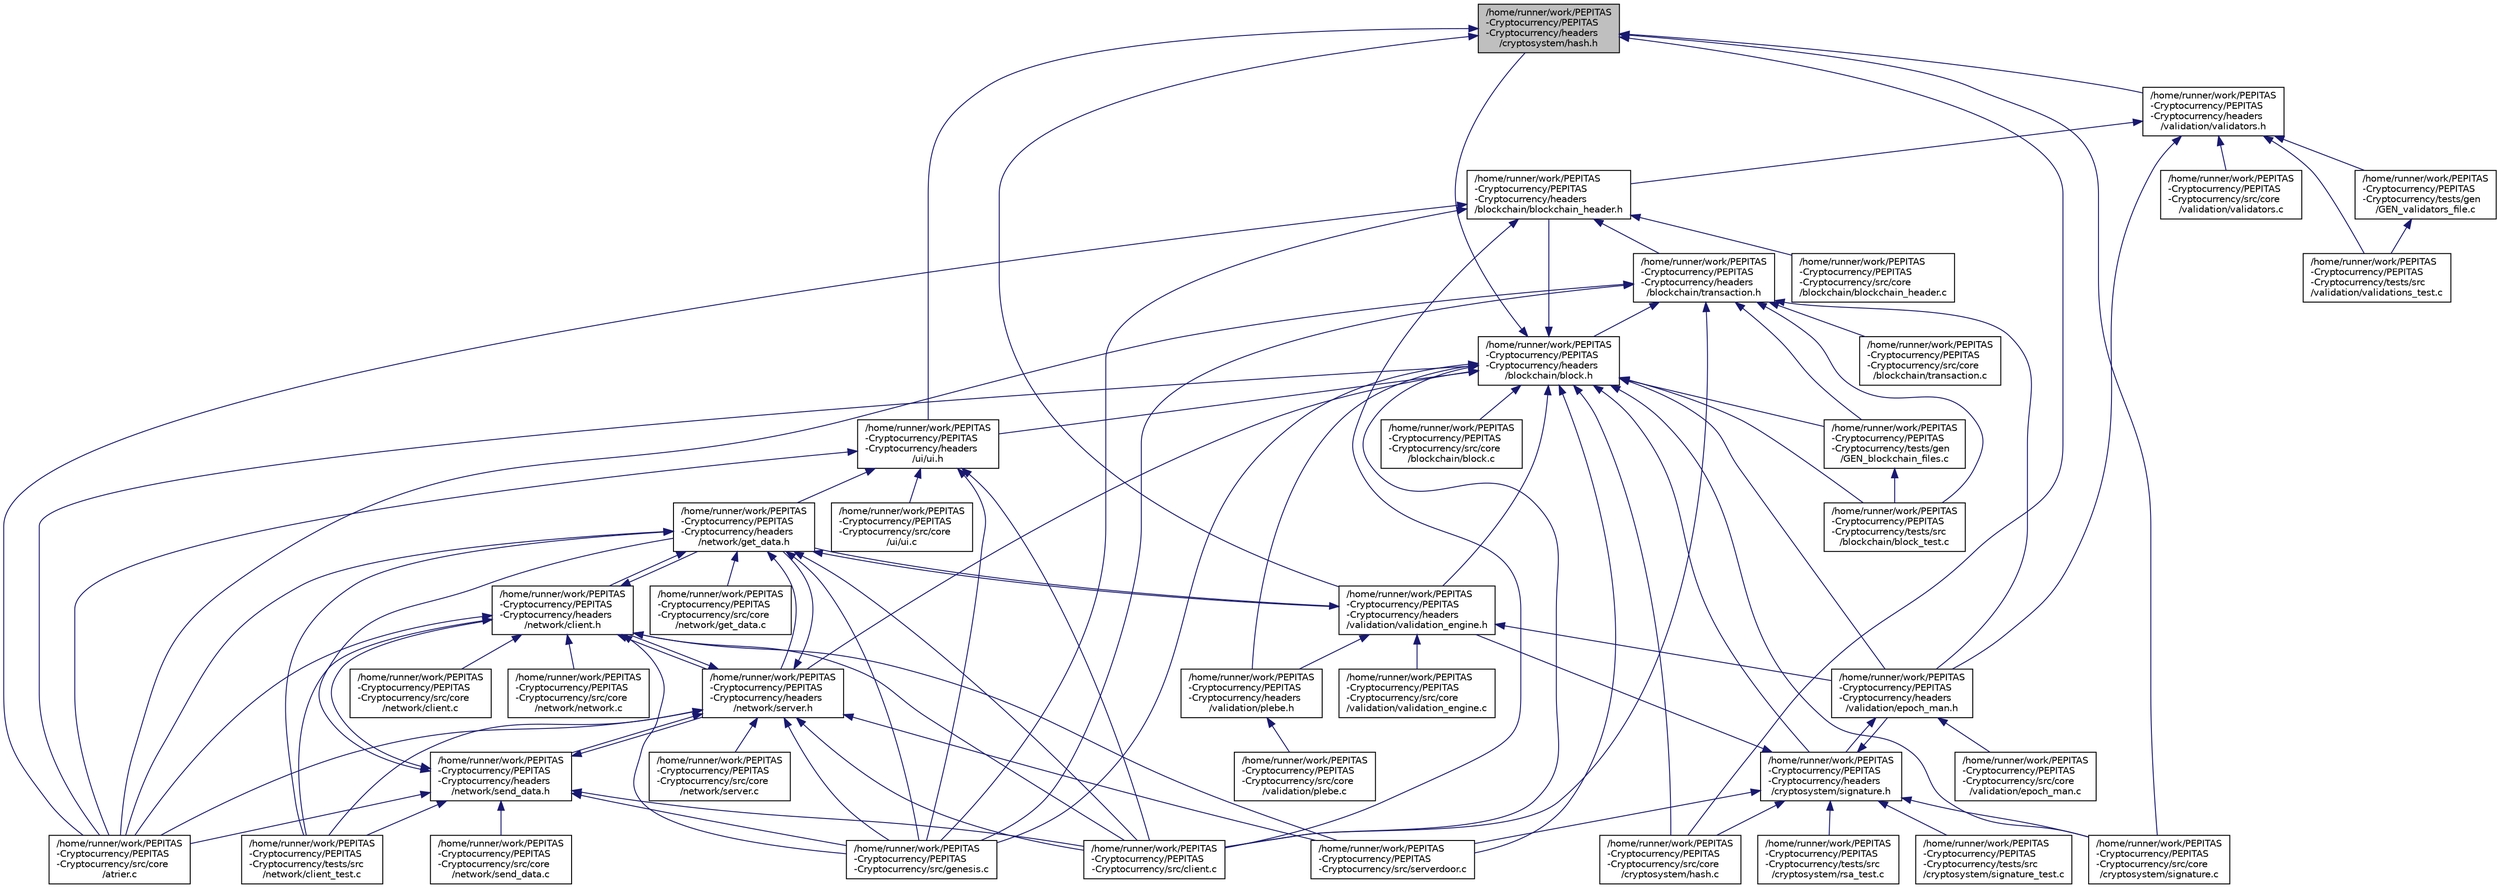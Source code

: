 digraph "/home/runner/work/PEPITAS-Cryptocurrency/PEPITAS-Cryptocurrency/headers/cryptosystem/hash.h"
{
 // LATEX_PDF_SIZE
  edge [fontname="Helvetica",fontsize="10",labelfontname="Helvetica",labelfontsize="10"];
  node [fontname="Helvetica",fontsize="10",shape=record];
  Node1 [label="/home/runner/work/PEPITAS\l-Cryptocurrency/PEPITAS\l-Cryptocurrency/headers\l/cryptosystem/hash.h",height=0.2,width=0.4,color="black", fillcolor="grey75", style="filled", fontcolor="black",tooltip=" "];
  Node1 -> Node2 [dir="back",color="midnightblue",fontsize="10",style="solid",fontname="Helvetica"];
  Node2 [label="/home/runner/work/PEPITAS\l-Cryptocurrency/PEPITAS\l-Cryptocurrency/headers\l/ui/ui.h",height=0.2,width=0.4,color="black", fillcolor="white", style="filled",URL="$ui_8h.html",tooltip=" "];
  Node2 -> Node3 [dir="back",color="midnightblue",fontsize="10",style="solid",fontname="Helvetica"];
  Node3 [label="/home/runner/work/PEPITAS\l-Cryptocurrency/PEPITAS\l-Cryptocurrency/headers\l/network/get_data.h",height=0.2,width=0.4,color="black", fillcolor="white", style="filled",URL="$get__data_8h.html",tooltip=" "];
  Node3 -> Node4 [dir="back",color="midnightblue",fontsize="10",style="solid",fontname="Helvetica"];
  Node4 [label="/home/runner/work/PEPITAS\l-Cryptocurrency/PEPITAS\l-Cryptocurrency/headers\l/network/client.h",height=0.2,width=0.4,color="black", fillcolor="white", style="filled",URL="$network_2client_8h.html",tooltip=" "];
  Node4 -> Node3 [dir="back",color="midnightblue",fontsize="10",style="solid",fontname="Helvetica"];
  Node4 -> Node5 [dir="back",color="midnightblue",fontsize="10",style="solid",fontname="Helvetica"];
  Node5 [label="/home/runner/work/PEPITAS\l-Cryptocurrency/PEPITAS\l-Cryptocurrency/headers\l/network/server.h",height=0.2,width=0.4,color="black", fillcolor="white", style="filled",URL="$server_8h.html",tooltip=" "];
  Node5 -> Node4 [dir="back",color="midnightblue",fontsize="10",style="solid",fontname="Helvetica"];
  Node5 -> Node3 [dir="back",color="midnightblue",fontsize="10",style="solid",fontname="Helvetica"];
  Node5 -> Node6 [dir="back",color="midnightblue",fontsize="10",style="solid",fontname="Helvetica"];
  Node6 [label="/home/runner/work/PEPITAS\l-Cryptocurrency/PEPITAS\l-Cryptocurrency/headers\l/network/send_data.h",height=0.2,width=0.4,color="black", fillcolor="white", style="filled",URL="$send__data_8h.html",tooltip=" "];
  Node6 -> Node4 [dir="back",color="midnightblue",fontsize="10",style="solid",fontname="Helvetica"];
  Node6 -> Node3 [dir="back",color="midnightblue",fontsize="10",style="solid",fontname="Helvetica"];
  Node6 -> Node5 [dir="back",color="midnightblue",fontsize="10",style="solid",fontname="Helvetica"];
  Node6 -> Node7 [dir="back",color="midnightblue",fontsize="10",style="solid",fontname="Helvetica"];
  Node7 [label="/home/runner/work/PEPITAS\l-Cryptocurrency/PEPITAS\l-Cryptocurrency/src/client.c",height=0.2,width=0.4,color="black", fillcolor="white", style="filled",URL="$client_8c.html",tooltip=" "];
  Node6 -> Node8 [dir="back",color="midnightblue",fontsize="10",style="solid",fontname="Helvetica"];
  Node8 [label="/home/runner/work/PEPITAS\l-Cryptocurrency/PEPITAS\l-Cryptocurrency/src/core\l/atrier.c",height=0.2,width=0.4,color="black", fillcolor="white", style="filled",URL="$atrier_8c.html",tooltip=" "];
  Node6 -> Node9 [dir="back",color="midnightblue",fontsize="10",style="solid",fontname="Helvetica"];
  Node9 [label="/home/runner/work/PEPITAS\l-Cryptocurrency/PEPITAS\l-Cryptocurrency/src/core\l/network/send_data.c",height=0.2,width=0.4,color="black", fillcolor="white", style="filled",URL="$send__data_8c.html",tooltip=" "];
  Node6 -> Node10 [dir="back",color="midnightblue",fontsize="10",style="solid",fontname="Helvetica"];
  Node10 [label="/home/runner/work/PEPITAS\l-Cryptocurrency/PEPITAS\l-Cryptocurrency/src/genesis.c",height=0.2,width=0.4,color="black", fillcolor="white", style="filled",URL="$genesis_8c.html",tooltip=" "];
  Node6 -> Node11 [dir="back",color="midnightblue",fontsize="10",style="solid",fontname="Helvetica"];
  Node11 [label="/home/runner/work/PEPITAS\l-Cryptocurrency/PEPITAS\l-Cryptocurrency/tests/src\l/network/client_test.c",height=0.2,width=0.4,color="black", fillcolor="white", style="filled",URL="$client__test_8c.html",tooltip=" "];
  Node5 -> Node7 [dir="back",color="midnightblue",fontsize="10",style="solid",fontname="Helvetica"];
  Node5 -> Node8 [dir="back",color="midnightblue",fontsize="10",style="solid",fontname="Helvetica"];
  Node5 -> Node12 [dir="back",color="midnightblue",fontsize="10",style="solid",fontname="Helvetica"];
  Node12 [label="/home/runner/work/PEPITAS\l-Cryptocurrency/PEPITAS\l-Cryptocurrency/src/core\l/network/server.c",height=0.2,width=0.4,color="black", fillcolor="white", style="filled",URL="$server_8c.html",tooltip=" "];
  Node5 -> Node10 [dir="back",color="midnightblue",fontsize="10",style="solid",fontname="Helvetica"];
  Node5 -> Node13 [dir="back",color="midnightblue",fontsize="10",style="solid",fontname="Helvetica"];
  Node13 [label="/home/runner/work/PEPITAS\l-Cryptocurrency/PEPITAS\l-Cryptocurrency/src/serverdoor.c",height=0.2,width=0.4,color="black", fillcolor="white", style="filled",URL="$serverdoor_8c.html",tooltip=" "];
  Node5 -> Node11 [dir="back",color="midnightblue",fontsize="10",style="solid",fontname="Helvetica"];
  Node4 -> Node7 [dir="back",color="midnightblue",fontsize="10",style="solid",fontname="Helvetica"];
  Node4 -> Node8 [dir="back",color="midnightblue",fontsize="10",style="solid",fontname="Helvetica"];
  Node4 -> Node14 [dir="back",color="midnightblue",fontsize="10",style="solid",fontname="Helvetica"];
  Node14 [label="/home/runner/work/PEPITAS\l-Cryptocurrency/PEPITAS\l-Cryptocurrency/src/core\l/network/client.c",height=0.2,width=0.4,color="black", fillcolor="white", style="filled",URL="$core_2network_2client_8c.html",tooltip=" "];
  Node4 -> Node15 [dir="back",color="midnightblue",fontsize="10",style="solid",fontname="Helvetica"];
  Node15 [label="/home/runner/work/PEPITAS\l-Cryptocurrency/PEPITAS\l-Cryptocurrency/src/core\l/network/network.c",height=0.2,width=0.4,color="black", fillcolor="white", style="filled",URL="$network_8c.html",tooltip=" "];
  Node4 -> Node10 [dir="back",color="midnightblue",fontsize="10",style="solid",fontname="Helvetica"];
  Node4 -> Node13 [dir="back",color="midnightblue",fontsize="10",style="solid",fontname="Helvetica"];
  Node4 -> Node11 [dir="back",color="midnightblue",fontsize="10",style="solid",fontname="Helvetica"];
  Node3 -> Node5 [dir="back",color="midnightblue",fontsize="10",style="solid",fontname="Helvetica"];
  Node3 -> Node16 [dir="back",color="midnightblue",fontsize="10",style="solid",fontname="Helvetica"];
  Node16 [label="/home/runner/work/PEPITAS\l-Cryptocurrency/PEPITAS\l-Cryptocurrency/headers\l/validation/validation_engine.h",height=0.2,width=0.4,color="black", fillcolor="white", style="filled",URL="$validation__engine_8h.html",tooltip=" "];
  Node16 -> Node3 [dir="back",color="midnightblue",fontsize="10",style="solid",fontname="Helvetica"];
  Node16 -> Node17 [dir="back",color="midnightblue",fontsize="10",style="solid",fontname="Helvetica"];
  Node17 [label="/home/runner/work/PEPITAS\l-Cryptocurrency/PEPITAS\l-Cryptocurrency/headers\l/validation/epoch_man.h",height=0.2,width=0.4,color="black", fillcolor="white", style="filled",URL="$epoch__man_8h.html",tooltip=" "];
  Node17 -> Node18 [dir="back",color="midnightblue",fontsize="10",style="solid",fontname="Helvetica"];
  Node18 [label="/home/runner/work/PEPITAS\l-Cryptocurrency/PEPITAS\l-Cryptocurrency/headers\l/cryptosystem/signature.h",height=0.2,width=0.4,color="black", fillcolor="white", style="filled",URL="$signature_8h.html",tooltip=" "];
  Node18 -> Node17 [dir="back",color="midnightblue",fontsize="10",style="solid",fontname="Helvetica"];
  Node18 -> Node16 [dir="back",color="midnightblue",fontsize="10",style="solid",fontname="Helvetica"];
  Node18 -> Node19 [dir="back",color="midnightblue",fontsize="10",style="solid",fontname="Helvetica"];
  Node19 [label="/home/runner/work/PEPITAS\l-Cryptocurrency/PEPITAS\l-Cryptocurrency/src/core\l/cryptosystem/hash.c",height=0.2,width=0.4,color="black", fillcolor="white", style="filled",URL="$hash_8c.html",tooltip=" "];
  Node18 -> Node20 [dir="back",color="midnightblue",fontsize="10",style="solid",fontname="Helvetica"];
  Node20 [label="/home/runner/work/PEPITAS\l-Cryptocurrency/PEPITAS\l-Cryptocurrency/src/core\l/cryptosystem/signature.c",height=0.2,width=0.4,color="black", fillcolor="white", style="filled",URL="$signature_8c.html",tooltip=" "];
  Node18 -> Node13 [dir="back",color="midnightblue",fontsize="10",style="solid",fontname="Helvetica"];
  Node18 -> Node21 [dir="back",color="midnightblue",fontsize="10",style="solid",fontname="Helvetica"];
  Node21 [label="/home/runner/work/PEPITAS\l-Cryptocurrency/PEPITAS\l-Cryptocurrency/tests/src\l/cryptosystem/rsa_test.c",height=0.2,width=0.4,color="black", fillcolor="white", style="filled",URL="$rsa__test_8c.html",tooltip=" "];
  Node18 -> Node22 [dir="back",color="midnightblue",fontsize="10",style="solid",fontname="Helvetica"];
  Node22 [label="/home/runner/work/PEPITAS\l-Cryptocurrency/PEPITAS\l-Cryptocurrency/tests/src\l/cryptosystem/signature_test.c",height=0.2,width=0.4,color="black", fillcolor="white", style="filled",URL="$signature__test_8c.html",tooltip=" "];
  Node17 -> Node23 [dir="back",color="midnightblue",fontsize="10",style="solid",fontname="Helvetica"];
  Node23 [label="/home/runner/work/PEPITAS\l-Cryptocurrency/PEPITAS\l-Cryptocurrency/src/core\l/validation/epoch_man.c",height=0.2,width=0.4,color="black", fillcolor="white", style="filled",URL="$epoch__man_8c.html",tooltip=" "];
  Node16 -> Node24 [dir="back",color="midnightblue",fontsize="10",style="solid",fontname="Helvetica"];
  Node24 [label="/home/runner/work/PEPITAS\l-Cryptocurrency/PEPITAS\l-Cryptocurrency/headers\l/validation/plebe.h",height=0.2,width=0.4,color="black", fillcolor="white", style="filled",URL="$plebe_8h.html",tooltip=" "];
  Node24 -> Node25 [dir="back",color="midnightblue",fontsize="10",style="solid",fontname="Helvetica"];
  Node25 [label="/home/runner/work/PEPITAS\l-Cryptocurrency/PEPITAS\l-Cryptocurrency/src/core\l/validation/plebe.c",height=0.2,width=0.4,color="black", fillcolor="white", style="filled",URL="$plebe_8c.html",tooltip=" "];
  Node16 -> Node26 [dir="back",color="midnightblue",fontsize="10",style="solid",fontname="Helvetica"];
  Node26 [label="/home/runner/work/PEPITAS\l-Cryptocurrency/PEPITAS\l-Cryptocurrency/src/core\l/validation/validation_engine.c",height=0.2,width=0.4,color="black", fillcolor="white", style="filled",URL="$validation__engine_8c.html",tooltip=" "];
  Node3 -> Node7 [dir="back",color="midnightblue",fontsize="10",style="solid",fontname="Helvetica"];
  Node3 -> Node8 [dir="back",color="midnightblue",fontsize="10",style="solid",fontname="Helvetica"];
  Node3 -> Node27 [dir="back",color="midnightblue",fontsize="10",style="solid",fontname="Helvetica"];
  Node27 [label="/home/runner/work/PEPITAS\l-Cryptocurrency/PEPITAS\l-Cryptocurrency/src/core\l/network/get_data.c",height=0.2,width=0.4,color="black", fillcolor="white", style="filled",URL="$get__data_8c.html",tooltip=" "];
  Node3 -> Node10 [dir="back",color="midnightblue",fontsize="10",style="solid",fontname="Helvetica"];
  Node3 -> Node11 [dir="back",color="midnightblue",fontsize="10",style="solid",fontname="Helvetica"];
  Node2 -> Node7 [dir="back",color="midnightblue",fontsize="10",style="solid",fontname="Helvetica"];
  Node2 -> Node8 [dir="back",color="midnightblue",fontsize="10",style="solid",fontname="Helvetica"];
  Node2 -> Node28 [dir="back",color="midnightblue",fontsize="10",style="solid",fontname="Helvetica"];
  Node28 [label="/home/runner/work/PEPITAS\l-Cryptocurrency/PEPITAS\l-Cryptocurrency/src/core\l/ui/ui.c",height=0.2,width=0.4,color="black", fillcolor="white", style="filled",URL="$ui_8c.html",tooltip=" "];
  Node2 -> Node10 [dir="back",color="midnightblue",fontsize="10",style="solid",fontname="Helvetica"];
  Node1 -> Node16 [dir="back",color="midnightblue",fontsize="10",style="solid",fontname="Helvetica"];
  Node1 -> Node29 [dir="back",color="midnightblue",fontsize="10",style="solid",fontname="Helvetica"];
  Node29 [label="/home/runner/work/PEPITAS\l-Cryptocurrency/PEPITAS\l-Cryptocurrency/headers\l/validation/validators.h",height=0.2,width=0.4,color="black", fillcolor="white", style="filled",URL="$validators_8h.html",tooltip=" "];
  Node29 -> Node30 [dir="back",color="midnightblue",fontsize="10",style="solid",fontname="Helvetica"];
  Node30 [label="/home/runner/work/PEPITAS\l-Cryptocurrency/PEPITAS\l-Cryptocurrency/headers\l/blockchain/blockchain_header.h",height=0.2,width=0.4,color="black", fillcolor="white", style="filled",URL="$blockchain__header_8h.html",tooltip=" "];
  Node30 -> Node31 [dir="back",color="midnightblue",fontsize="10",style="solid",fontname="Helvetica"];
  Node31 [label="/home/runner/work/PEPITAS\l-Cryptocurrency/PEPITAS\l-Cryptocurrency/headers\l/blockchain/transaction.h",height=0.2,width=0.4,color="black", fillcolor="white", style="filled",URL="$transaction_8h.html",tooltip=" "];
  Node31 -> Node32 [dir="back",color="midnightblue",fontsize="10",style="solid",fontname="Helvetica"];
  Node32 [label="/home/runner/work/PEPITAS\l-Cryptocurrency/PEPITAS\l-Cryptocurrency/headers\l/blockchain/block.h",height=0.2,width=0.4,color="black", fillcolor="white", style="filled",URL="$block_8h.html",tooltip=" "];
  Node32 -> Node30 [dir="back",color="midnightblue",fontsize="10",style="solid",fontname="Helvetica"];
  Node32 -> Node1 [dir="back",color="midnightblue",fontsize="10",style="solid",fontname="Helvetica"];
  Node32 -> Node18 [dir="back",color="midnightblue",fontsize="10",style="solid",fontname="Helvetica"];
  Node32 -> Node5 [dir="back",color="midnightblue",fontsize="10",style="solid",fontname="Helvetica"];
  Node32 -> Node2 [dir="back",color="midnightblue",fontsize="10",style="solid",fontname="Helvetica"];
  Node32 -> Node17 [dir="back",color="midnightblue",fontsize="10",style="solid",fontname="Helvetica"];
  Node32 -> Node24 [dir="back",color="midnightblue",fontsize="10",style="solid",fontname="Helvetica"];
  Node32 -> Node16 [dir="back",color="midnightblue",fontsize="10",style="solid",fontname="Helvetica"];
  Node32 -> Node7 [dir="back",color="midnightblue",fontsize="10",style="solid",fontname="Helvetica"];
  Node32 -> Node8 [dir="back",color="midnightblue",fontsize="10",style="solid",fontname="Helvetica"];
  Node32 -> Node33 [dir="back",color="midnightblue",fontsize="10",style="solid",fontname="Helvetica"];
  Node33 [label="/home/runner/work/PEPITAS\l-Cryptocurrency/PEPITAS\l-Cryptocurrency/src/core\l/blockchain/block.c",height=0.2,width=0.4,color="black", fillcolor="white", style="filled",URL="$block_8c.html",tooltip=" "];
  Node32 -> Node19 [dir="back",color="midnightblue",fontsize="10",style="solid",fontname="Helvetica"];
  Node32 -> Node20 [dir="back",color="midnightblue",fontsize="10",style="solid",fontname="Helvetica"];
  Node32 -> Node10 [dir="back",color="midnightblue",fontsize="10",style="solid",fontname="Helvetica"];
  Node32 -> Node13 [dir="back",color="midnightblue",fontsize="10",style="solid",fontname="Helvetica"];
  Node32 -> Node34 [dir="back",color="midnightblue",fontsize="10",style="solid",fontname="Helvetica"];
  Node34 [label="/home/runner/work/PEPITAS\l-Cryptocurrency/PEPITAS\l-Cryptocurrency/tests/gen\l/GEN_blockchain_files.c",height=0.2,width=0.4,color="black", fillcolor="white", style="filled",URL="$_g_e_n__blockchain__files_8c.html",tooltip=" "];
  Node34 -> Node35 [dir="back",color="midnightblue",fontsize="10",style="solid",fontname="Helvetica"];
  Node35 [label="/home/runner/work/PEPITAS\l-Cryptocurrency/PEPITAS\l-Cryptocurrency/tests/src\l/blockchain/block_test.c",height=0.2,width=0.4,color="black", fillcolor="white", style="filled",URL="$block__test_8c.html",tooltip=" "];
  Node32 -> Node35 [dir="back",color="midnightblue",fontsize="10",style="solid",fontname="Helvetica"];
  Node31 -> Node17 [dir="back",color="midnightblue",fontsize="10",style="solid",fontname="Helvetica"];
  Node31 -> Node7 [dir="back",color="midnightblue",fontsize="10",style="solid",fontname="Helvetica"];
  Node31 -> Node8 [dir="back",color="midnightblue",fontsize="10",style="solid",fontname="Helvetica"];
  Node31 -> Node36 [dir="back",color="midnightblue",fontsize="10",style="solid",fontname="Helvetica"];
  Node36 [label="/home/runner/work/PEPITAS\l-Cryptocurrency/PEPITAS\l-Cryptocurrency/src/core\l/blockchain/transaction.c",height=0.2,width=0.4,color="black", fillcolor="white", style="filled",URL="$transaction_8c.html",tooltip=" "];
  Node31 -> Node10 [dir="back",color="midnightblue",fontsize="10",style="solid",fontname="Helvetica"];
  Node31 -> Node34 [dir="back",color="midnightblue",fontsize="10",style="solid",fontname="Helvetica"];
  Node31 -> Node35 [dir="back",color="midnightblue",fontsize="10",style="solid",fontname="Helvetica"];
  Node30 -> Node7 [dir="back",color="midnightblue",fontsize="10",style="solid",fontname="Helvetica"];
  Node30 -> Node8 [dir="back",color="midnightblue",fontsize="10",style="solid",fontname="Helvetica"];
  Node30 -> Node37 [dir="back",color="midnightblue",fontsize="10",style="solid",fontname="Helvetica"];
  Node37 [label="/home/runner/work/PEPITAS\l-Cryptocurrency/PEPITAS\l-Cryptocurrency/src/core\l/blockchain/blockchain_header.c",height=0.2,width=0.4,color="black", fillcolor="white", style="filled",URL="$blockchain__header_8c.html",tooltip=" "];
  Node30 -> Node10 [dir="back",color="midnightblue",fontsize="10",style="solid",fontname="Helvetica"];
  Node29 -> Node17 [dir="back",color="midnightblue",fontsize="10",style="solid",fontname="Helvetica"];
  Node29 -> Node38 [dir="back",color="midnightblue",fontsize="10",style="solid",fontname="Helvetica"];
  Node38 [label="/home/runner/work/PEPITAS\l-Cryptocurrency/PEPITAS\l-Cryptocurrency/src/core\l/validation/validators.c",height=0.2,width=0.4,color="black", fillcolor="white", style="filled",URL="$validators_8c.html",tooltip=" "];
  Node29 -> Node39 [dir="back",color="midnightblue",fontsize="10",style="solid",fontname="Helvetica"];
  Node39 [label="/home/runner/work/PEPITAS\l-Cryptocurrency/PEPITAS\l-Cryptocurrency/tests/gen\l/GEN_validators_file.c",height=0.2,width=0.4,color="black", fillcolor="white", style="filled",URL="$_g_e_n__validators__file_8c.html",tooltip=" "];
  Node39 -> Node40 [dir="back",color="midnightblue",fontsize="10",style="solid",fontname="Helvetica"];
  Node40 [label="/home/runner/work/PEPITAS\l-Cryptocurrency/PEPITAS\l-Cryptocurrency/tests/src\l/validation/validations_test.c",height=0.2,width=0.4,color="black", fillcolor="white", style="filled",URL="$validations__test_8c.html",tooltip=" "];
  Node29 -> Node40 [dir="back",color="midnightblue",fontsize="10",style="solid",fontname="Helvetica"];
  Node1 -> Node19 [dir="back",color="midnightblue",fontsize="10",style="solid",fontname="Helvetica"];
  Node1 -> Node20 [dir="back",color="midnightblue",fontsize="10",style="solid",fontname="Helvetica"];
}
